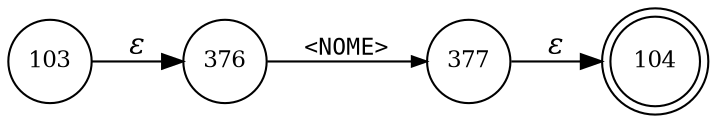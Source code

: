 digraph ATN {
rankdir=LR;
s104[fontsize=11, label="104", shape=doublecircle, fixedsize=true, width=.6];
s103[fontsize=11,label="103", shape=circle, fixedsize=true, width=.55, peripheries=1];
s377[fontsize=11,label="377", shape=circle, fixedsize=true, width=.55, peripheries=1];
s376[fontsize=11,label="376", shape=circle, fixedsize=true, width=.55, peripheries=1];
s103 -> s376 [fontname="Times-Italic", label="&epsilon;"];
s376 -> s377 [fontsize=11, fontname="Courier", arrowsize=.7, label = "<NOME>", arrowhead = normal];
s377 -> s104 [fontname="Times-Italic", label="&epsilon;"];
}